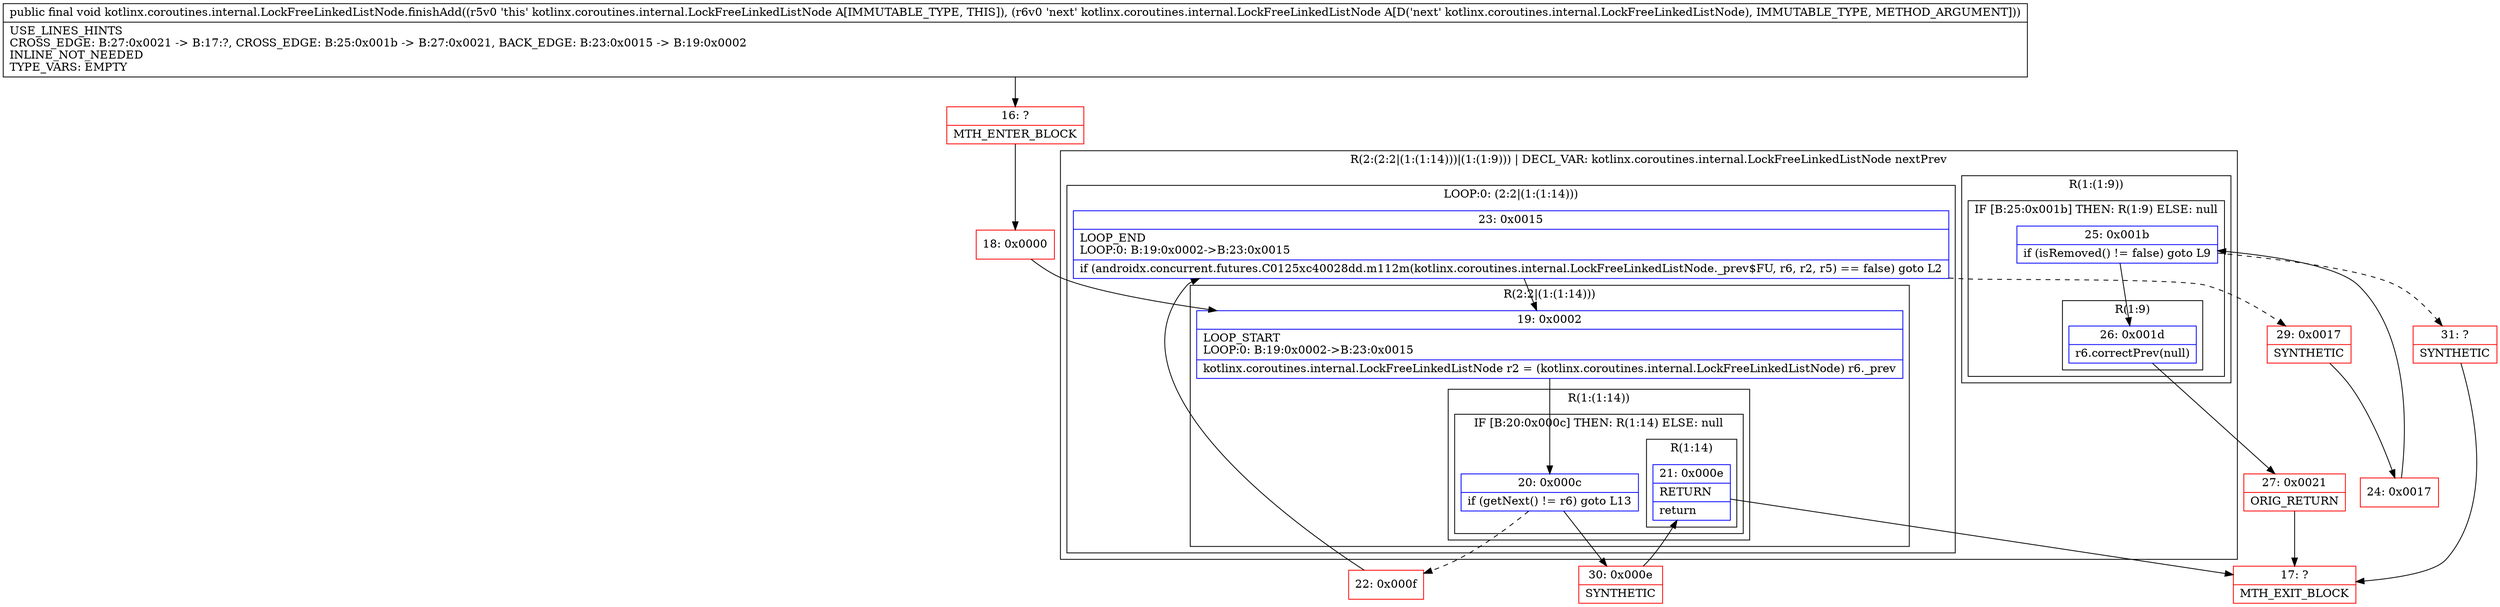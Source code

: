 digraph "CFG forkotlinx.coroutines.internal.LockFreeLinkedListNode.finishAdd(Lkotlinx\/coroutines\/internal\/LockFreeLinkedListNode;)V" {
subgraph cluster_Region_758983343 {
label = "R(2:(2:2|(1:(1:14)))|(1:(1:9))) | DECL_VAR: kotlinx.coroutines.internal.LockFreeLinkedListNode nextPrev\l";
node [shape=record,color=blue];
subgraph cluster_LoopRegion_530993736 {
label = "LOOP:0: (2:2|(1:(1:14)))";
node [shape=record,color=blue];
Node_23 [shape=record,label="{23\:\ 0x0015|LOOP_END\lLOOP:0: B:19:0x0002\-\>B:23:0x0015\l|if (androidx.concurrent.futures.C0125xc40028dd.m112m(kotlinx.coroutines.internal.LockFreeLinkedListNode._prev$FU, r6, r2, r5) == false) goto L2\l}"];
subgraph cluster_Region_1773597430 {
label = "R(2:2|(1:(1:14)))";
node [shape=record,color=blue];
Node_19 [shape=record,label="{19\:\ 0x0002|LOOP_START\lLOOP:0: B:19:0x0002\-\>B:23:0x0015\l|kotlinx.coroutines.internal.LockFreeLinkedListNode r2 = (kotlinx.coroutines.internal.LockFreeLinkedListNode) r6._prev\l}"];
subgraph cluster_Region_918147330 {
label = "R(1:(1:14))";
node [shape=record,color=blue];
subgraph cluster_IfRegion_706376175 {
label = "IF [B:20:0x000c] THEN: R(1:14) ELSE: null";
node [shape=record,color=blue];
Node_20 [shape=record,label="{20\:\ 0x000c|if (getNext() != r6) goto L13\l}"];
subgraph cluster_Region_324276201 {
label = "R(1:14)";
node [shape=record,color=blue];
Node_21 [shape=record,label="{21\:\ 0x000e|RETURN\l|return\l}"];
}
}
}
}
}
subgraph cluster_Region_1467492222 {
label = "R(1:(1:9))";
node [shape=record,color=blue];
subgraph cluster_IfRegion_791792978 {
label = "IF [B:25:0x001b] THEN: R(1:9) ELSE: null";
node [shape=record,color=blue];
Node_25 [shape=record,label="{25\:\ 0x001b|if (isRemoved() != false) goto L9\l}"];
subgraph cluster_Region_1448952914 {
label = "R(1:9)";
node [shape=record,color=blue];
Node_26 [shape=record,label="{26\:\ 0x001d|r6.correctPrev(null)\l}"];
}
}
}
}
Node_16 [shape=record,color=red,label="{16\:\ ?|MTH_ENTER_BLOCK\l}"];
Node_18 [shape=record,color=red,label="{18\:\ 0x0000}"];
Node_22 [shape=record,color=red,label="{22\:\ 0x000f}"];
Node_29 [shape=record,color=red,label="{29\:\ 0x0017|SYNTHETIC\l}"];
Node_24 [shape=record,color=red,label="{24\:\ 0x0017}"];
Node_27 [shape=record,color=red,label="{27\:\ 0x0021|ORIG_RETURN\l}"];
Node_17 [shape=record,color=red,label="{17\:\ ?|MTH_EXIT_BLOCK\l}"];
Node_31 [shape=record,color=red,label="{31\:\ ?|SYNTHETIC\l}"];
Node_30 [shape=record,color=red,label="{30\:\ 0x000e|SYNTHETIC\l}"];
MethodNode[shape=record,label="{public final void kotlinx.coroutines.internal.LockFreeLinkedListNode.finishAdd((r5v0 'this' kotlinx.coroutines.internal.LockFreeLinkedListNode A[IMMUTABLE_TYPE, THIS]), (r6v0 'next' kotlinx.coroutines.internal.LockFreeLinkedListNode A[D('next' kotlinx.coroutines.internal.LockFreeLinkedListNode), IMMUTABLE_TYPE, METHOD_ARGUMENT]))  | USE_LINES_HINTS\lCROSS_EDGE: B:27:0x0021 \-\> B:17:?, CROSS_EDGE: B:25:0x001b \-\> B:27:0x0021, BACK_EDGE: B:23:0x0015 \-\> B:19:0x0002\lINLINE_NOT_NEEDED\lTYPE_VARS: EMPTY\l}"];
MethodNode -> Node_16;Node_23 -> Node_19;
Node_23 -> Node_29[style=dashed];
Node_19 -> Node_20;
Node_20 -> Node_22[style=dashed];
Node_20 -> Node_30;
Node_21 -> Node_17;
Node_25 -> Node_26;
Node_25 -> Node_31[style=dashed];
Node_26 -> Node_27;
Node_16 -> Node_18;
Node_18 -> Node_19;
Node_22 -> Node_23;
Node_29 -> Node_24;
Node_24 -> Node_25;
Node_27 -> Node_17;
Node_31 -> Node_17;
Node_30 -> Node_21;
}

